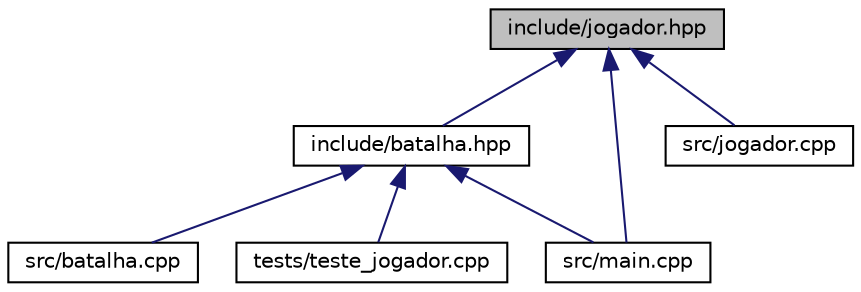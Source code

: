 digraph "include/jogador.hpp"
{
 // LATEX_PDF_SIZE
  edge [fontname="Helvetica",fontsize="10",labelfontname="Helvetica",labelfontsize="10"];
  node [fontname="Helvetica",fontsize="10",shape=record];
  Node1 [label="include/jogador.hpp",height=0.2,width=0.4,color="black", fillcolor="grey75", style="filled", fontcolor="black",tooltip="A classe jogador herdar atributos da classe Usuário e armazena itens do jogador."];
  Node1 -> Node2 [dir="back",color="midnightblue",fontsize="10",style="solid",fontname="Helvetica"];
  Node2 [label="include/batalha.hpp",height=0.2,width=0.4,color="black", fillcolor="white", style="filled",URL="$batalha_8hpp.html",tooltip="classe responsável por todas as batalhas do jogo"];
  Node2 -> Node3 [dir="back",color="midnightblue",fontsize="10",style="solid",fontname="Helvetica"];
  Node3 [label="src/batalha.cpp",height=0.2,width=0.4,color="black", fillcolor="white", style="filled",URL="$batalha_8cpp.html",tooltip=" "];
  Node2 -> Node4 [dir="back",color="midnightblue",fontsize="10",style="solid",fontname="Helvetica"];
  Node4 [label="src/main.cpp",height=0.2,width=0.4,color="black", fillcolor="white", style="filled",URL="$src_2main_8cpp.html",tooltip=" "];
  Node2 -> Node5 [dir="back",color="midnightblue",fontsize="10",style="solid",fontname="Helvetica"];
  Node5 [label="tests/teste_jogador.cpp",height=0.2,width=0.4,color="black", fillcolor="white", style="filled",URL="$teste__jogador_8cpp.html",tooltip=" "];
  Node1 -> Node6 [dir="back",color="midnightblue",fontsize="10",style="solid",fontname="Helvetica"];
  Node6 [label="src/jogador.cpp",height=0.2,width=0.4,color="black", fillcolor="white", style="filled",URL="$jogador_8cpp.html",tooltip=" "];
  Node1 -> Node4 [dir="back",color="midnightblue",fontsize="10",style="solid",fontname="Helvetica"];
}
